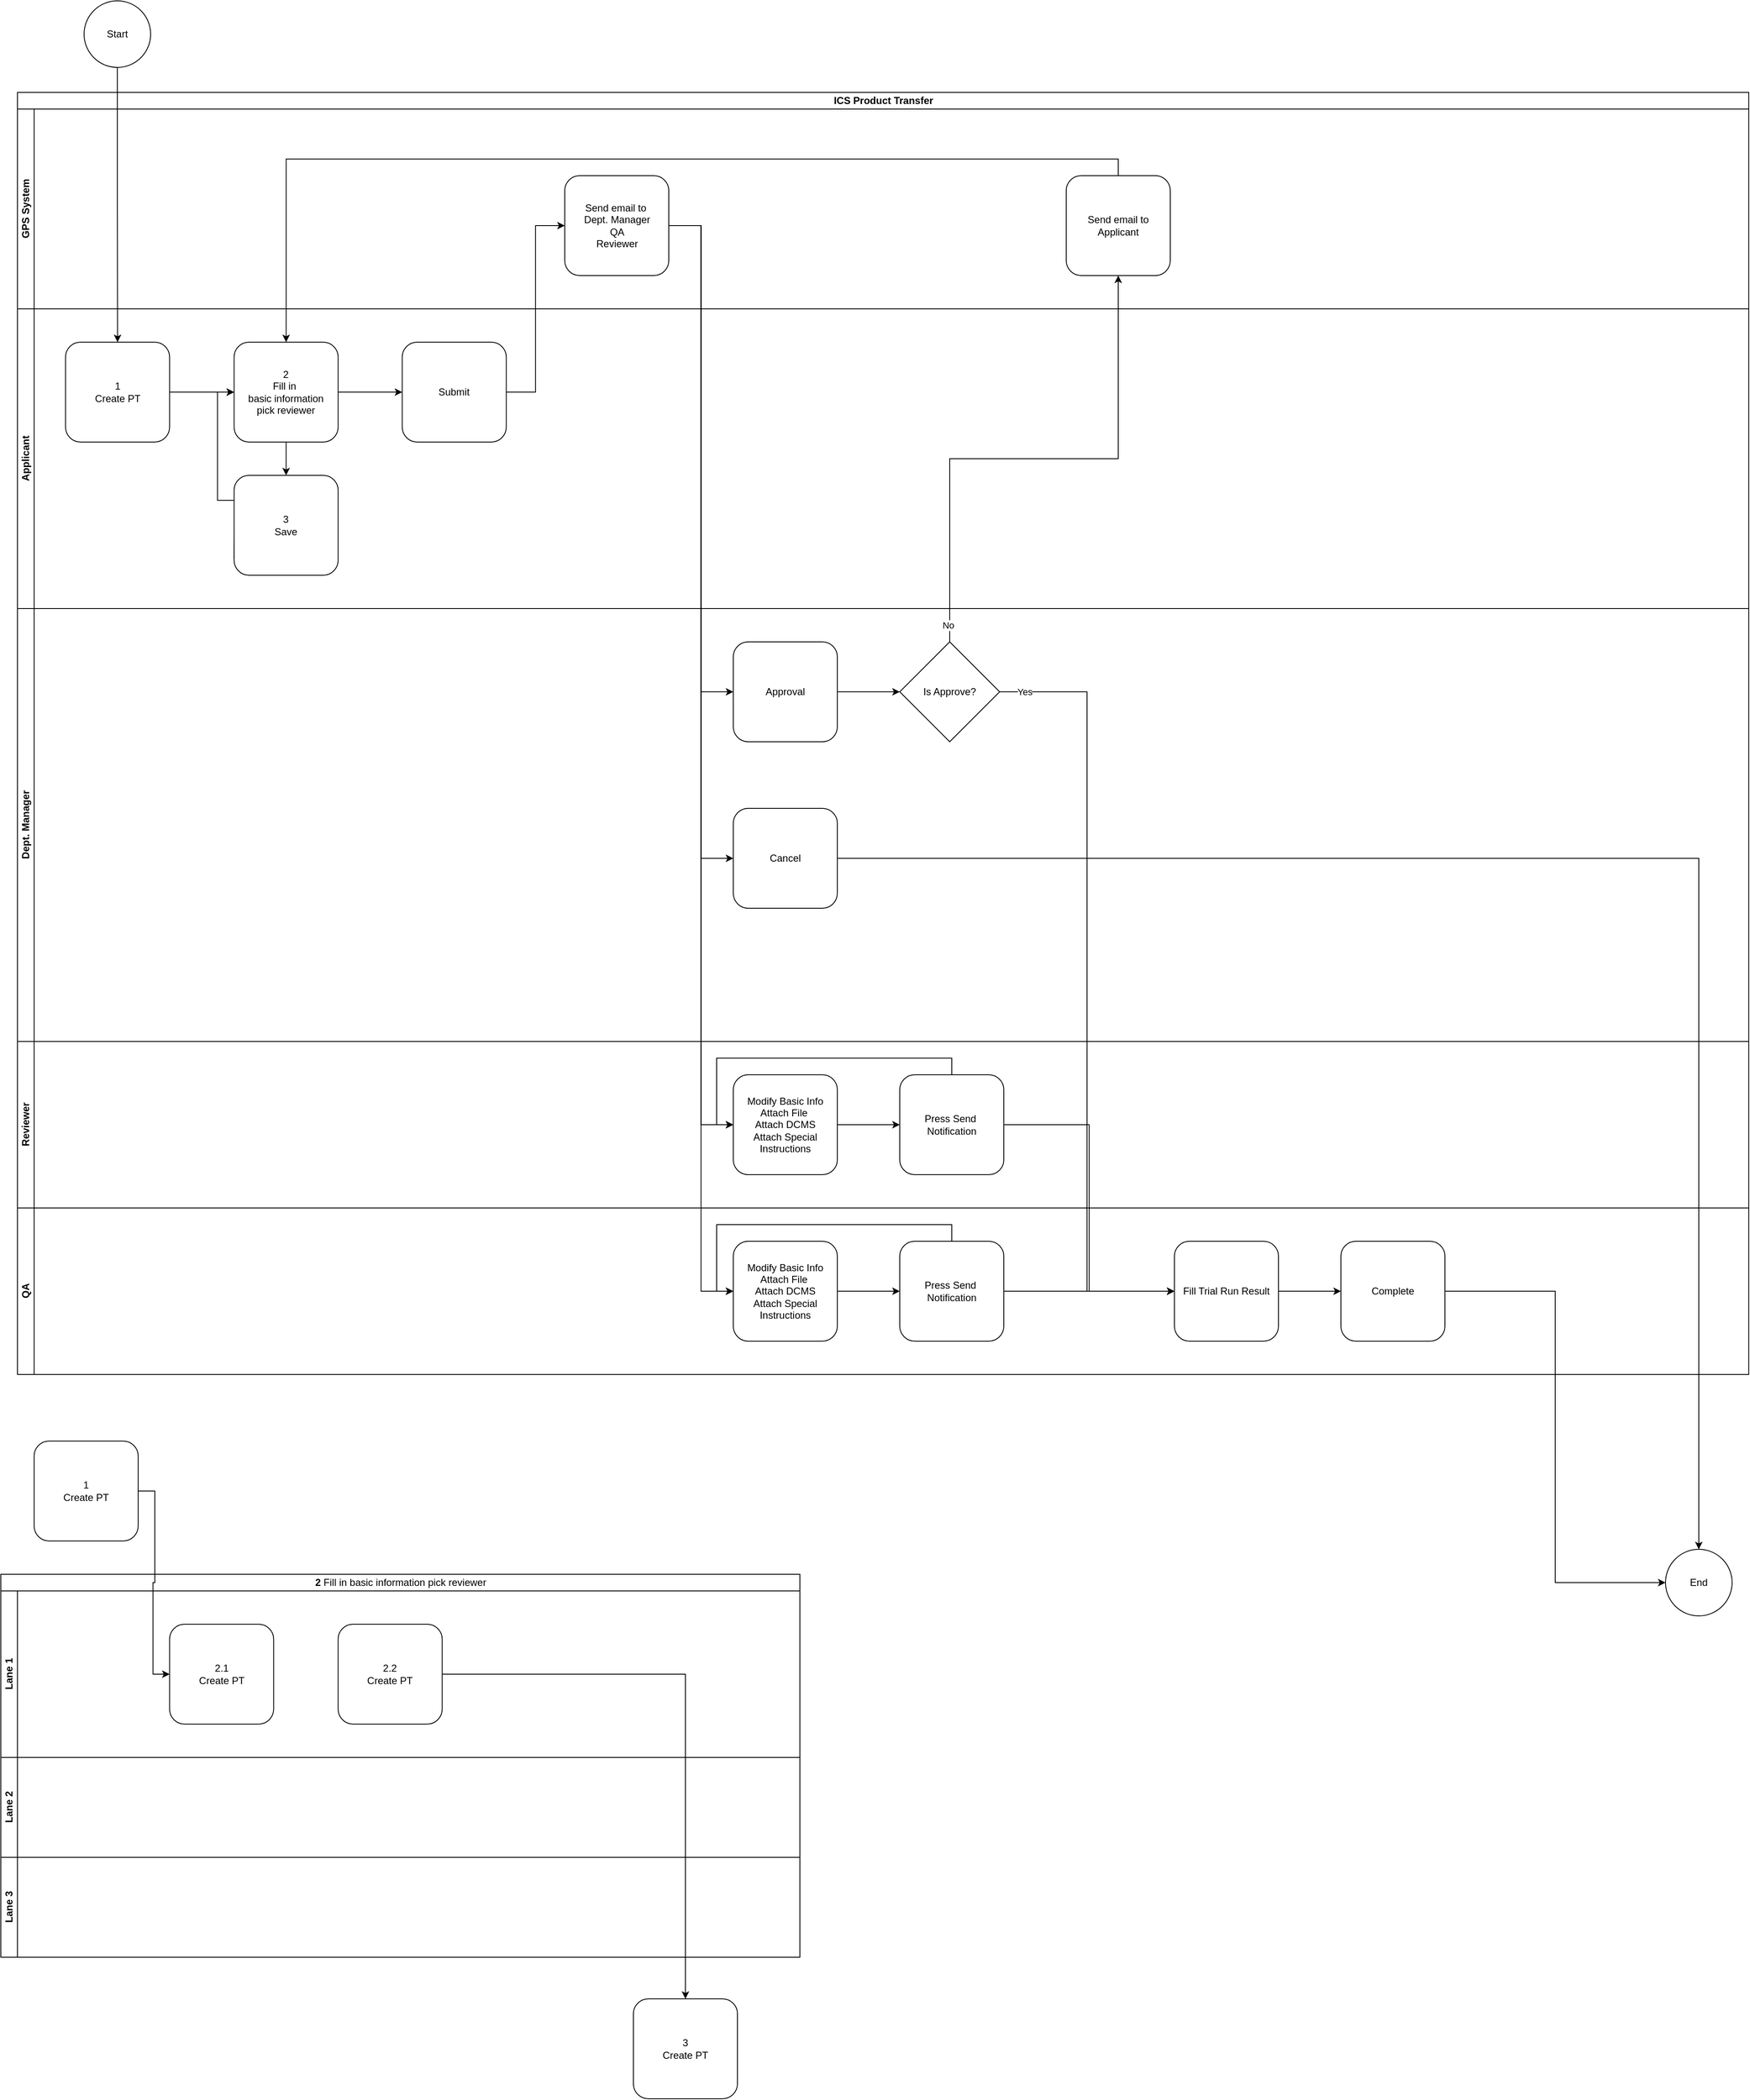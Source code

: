 <mxfile version="22.1.21" type="github">
  <diagram name="Page-1" id="x_v1J6QMZ-EttGsRpot7">
    <mxGraphModel dx="1156" dy="880" grid="1" gridSize="10" guides="1" tooltips="1" connect="1" arrows="1" fold="1" page="0" pageScale="1" pageWidth="1169" pageHeight="827" math="0" shadow="0">
      <root>
        <mxCell id="0" />
        <mxCell id="1" parent="0" />
        <mxCell id="yOd0S4cHkztZd6WocYBm-1" value="ICS Product Transfer" style="swimlane;childLayout=stackLayout;resizeParent=1;resizeParentMax=0;horizontal=1;startSize=20;horizontalStack=0;html=1;" vertex="1" parent="1">
          <mxGeometry x="60" y="140" width="2080" height="1540" as="geometry" />
        </mxCell>
        <mxCell id="yOd0S4cHkztZd6WocYBm-17" value="GPS System" style="swimlane;startSize=20;horizontal=0;html=1;" vertex="1" parent="yOd0S4cHkztZd6WocYBm-1">
          <mxGeometry y="20" width="2080" height="240" as="geometry" />
        </mxCell>
        <mxCell id="yOd0S4cHkztZd6WocYBm-16" value="Send email to&amp;nbsp;&lt;br&gt;Dept. Manager&lt;br&gt;QA&lt;br&gt;Reviewer" style="rounded=1;whiteSpace=wrap;html=1;" vertex="1" parent="yOd0S4cHkztZd6WocYBm-17">
          <mxGeometry x="657.5" y="80" width="125" height="120" as="geometry" />
        </mxCell>
        <mxCell id="yOd0S4cHkztZd6WocYBm-31" value="Send email to&lt;br&gt;Applicant" style="rounded=1;whiteSpace=wrap;html=1;" vertex="1" parent="yOd0S4cHkztZd6WocYBm-17">
          <mxGeometry x="1260" y="80" width="125" height="120" as="geometry" />
        </mxCell>
        <mxCell id="yOd0S4cHkztZd6WocYBm-2" value="Applicant" style="swimlane;startSize=20;horizontal=0;html=1;" vertex="1" parent="yOd0S4cHkztZd6WocYBm-1">
          <mxGeometry y="260" width="2080" height="360" as="geometry" />
        </mxCell>
        <mxCell id="yOd0S4cHkztZd6WocYBm-10" style="edgeStyle=orthogonalEdgeStyle;rounded=0;orthogonalLoop=1;jettySize=auto;html=1;exitX=1;exitY=0.5;exitDx=0;exitDy=0;entryX=0;entryY=0.5;entryDx=0;entryDy=0;" edge="1" parent="yOd0S4cHkztZd6WocYBm-2" source="yOd0S4cHkztZd6WocYBm-7" target="yOd0S4cHkztZd6WocYBm-9">
          <mxGeometry relative="1" as="geometry" />
        </mxCell>
        <mxCell id="yOd0S4cHkztZd6WocYBm-7" value="1&lt;br&gt;Create PT" style="rounded=1;whiteSpace=wrap;html=1;" vertex="1" parent="yOd0S4cHkztZd6WocYBm-2">
          <mxGeometry x="57.75" y="40" width="125" height="120" as="geometry" />
        </mxCell>
        <mxCell id="yOd0S4cHkztZd6WocYBm-15" style="edgeStyle=orthogonalEdgeStyle;rounded=0;orthogonalLoop=1;jettySize=auto;html=1;exitX=1;exitY=0.5;exitDx=0;exitDy=0;entryX=0;entryY=0.5;entryDx=0;entryDy=0;" edge="1" parent="yOd0S4cHkztZd6WocYBm-2" source="yOd0S4cHkztZd6WocYBm-9" target="yOd0S4cHkztZd6WocYBm-13">
          <mxGeometry relative="1" as="geometry" />
        </mxCell>
        <mxCell id="yOd0S4cHkztZd6WocYBm-18" style="edgeStyle=orthogonalEdgeStyle;rounded=0;orthogonalLoop=1;jettySize=auto;html=1;exitX=0.5;exitY=1;exitDx=0;exitDy=0;entryX=0.5;entryY=0;entryDx=0;entryDy=0;" edge="1" parent="yOd0S4cHkztZd6WocYBm-2" source="yOd0S4cHkztZd6WocYBm-9" target="yOd0S4cHkztZd6WocYBm-11">
          <mxGeometry relative="1" as="geometry" />
        </mxCell>
        <mxCell id="yOd0S4cHkztZd6WocYBm-9" value="2&lt;br&gt;Fill in&amp;nbsp;&lt;br&gt;basic information&lt;br&gt;pick reviewer" style="rounded=1;whiteSpace=wrap;html=1;" vertex="1" parent="yOd0S4cHkztZd6WocYBm-2">
          <mxGeometry x="260.25" y="40" width="125" height="120" as="geometry" />
        </mxCell>
        <mxCell id="yOd0S4cHkztZd6WocYBm-14" style="edgeStyle=orthogonalEdgeStyle;rounded=0;orthogonalLoop=1;jettySize=auto;html=1;exitX=0;exitY=0.5;exitDx=0;exitDy=0;entryX=0;entryY=0.5;entryDx=0;entryDy=0;" edge="1" parent="yOd0S4cHkztZd6WocYBm-2" target="yOd0S4cHkztZd6WocYBm-9">
          <mxGeometry relative="1" as="geometry">
            <mxPoint x="260.25" y="300" as="sourcePoint" />
          </mxGeometry>
        </mxCell>
        <mxCell id="yOd0S4cHkztZd6WocYBm-11" value="3&lt;br&gt;Save" style="rounded=1;whiteSpace=wrap;html=1;" vertex="1" parent="yOd0S4cHkztZd6WocYBm-2">
          <mxGeometry x="260.25" y="200" width="125" height="120" as="geometry" />
        </mxCell>
        <mxCell id="yOd0S4cHkztZd6WocYBm-13" value="Submit" style="rounded=1;whiteSpace=wrap;html=1;" vertex="1" parent="yOd0S4cHkztZd6WocYBm-2">
          <mxGeometry x="462.25" y="40" width="125" height="120" as="geometry" />
        </mxCell>
        <mxCell id="yOd0S4cHkztZd6WocYBm-3" value="Dept. Manager" style="swimlane;startSize=20;horizontal=0;html=1;" vertex="1" parent="yOd0S4cHkztZd6WocYBm-1">
          <mxGeometry y="620" width="2080" height="520" as="geometry" />
        </mxCell>
        <mxCell id="yOd0S4cHkztZd6WocYBm-27" style="edgeStyle=orthogonalEdgeStyle;rounded=0;orthogonalLoop=1;jettySize=auto;html=1;exitX=1;exitY=0.5;exitDx=0;exitDy=0;entryX=0;entryY=0.5;entryDx=0;entryDy=0;" edge="1" parent="yOd0S4cHkztZd6WocYBm-3" source="yOd0S4cHkztZd6WocYBm-20" target="yOd0S4cHkztZd6WocYBm-26">
          <mxGeometry relative="1" as="geometry" />
        </mxCell>
        <mxCell id="yOd0S4cHkztZd6WocYBm-20" value="Approval" style="rounded=1;whiteSpace=wrap;html=1;" vertex="1" parent="yOd0S4cHkztZd6WocYBm-3">
          <mxGeometry x="860" y="40" width="125" height="120" as="geometry" />
        </mxCell>
        <mxCell id="yOd0S4cHkztZd6WocYBm-22" value="Cancel" style="rounded=1;whiteSpace=wrap;html=1;" vertex="1" parent="yOd0S4cHkztZd6WocYBm-3">
          <mxGeometry x="860" y="240" width="125" height="120" as="geometry" />
        </mxCell>
        <mxCell id="yOd0S4cHkztZd6WocYBm-26" value="Is Approve?" style="rhombus;whiteSpace=wrap;html=1;" vertex="1" parent="yOd0S4cHkztZd6WocYBm-3">
          <mxGeometry x="1060" y="40" width="120" height="120" as="geometry" />
        </mxCell>
        <mxCell id="yOd0S4cHkztZd6WocYBm-4" value="Reviewer" style="swimlane;startSize=20;horizontal=0;html=1;" vertex="1" parent="yOd0S4cHkztZd6WocYBm-1">
          <mxGeometry y="1140" width="2080" height="200" as="geometry" />
        </mxCell>
        <mxCell id="yOd0S4cHkztZd6WocYBm-37" style="edgeStyle=orthogonalEdgeStyle;rounded=0;orthogonalLoop=1;jettySize=auto;html=1;exitX=1;exitY=0.5;exitDx=0;exitDy=0;entryX=0;entryY=0.5;entryDx=0;entryDy=0;" edge="1" parent="yOd0S4cHkztZd6WocYBm-4" source="yOd0S4cHkztZd6WocYBm-29" target="yOd0S4cHkztZd6WocYBm-36">
          <mxGeometry relative="1" as="geometry" />
        </mxCell>
        <mxCell id="yOd0S4cHkztZd6WocYBm-29" value="Modify Basic Info&lt;br&gt;Attach File&amp;nbsp;&lt;br&gt;Attach DCMS&lt;br&gt;Attach Special Instructions" style="rounded=1;whiteSpace=wrap;html=1;" vertex="1" parent="yOd0S4cHkztZd6WocYBm-4">
          <mxGeometry x="860" y="40" width="125" height="120" as="geometry" />
        </mxCell>
        <mxCell id="yOd0S4cHkztZd6WocYBm-53" style="edgeStyle=orthogonalEdgeStyle;rounded=0;orthogonalLoop=1;jettySize=auto;html=1;exitX=0.5;exitY=0;exitDx=0;exitDy=0;entryX=0;entryY=0.5;entryDx=0;entryDy=0;" edge="1" parent="yOd0S4cHkztZd6WocYBm-4" source="yOd0S4cHkztZd6WocYBm-36" target="yOd0S4cHkztZd6WocYBm-29">
          <mxGeometry relative="1" as="geometry" />
        </mxCell>
        <mxCell id="yOd0S4cHkztZd6WocYBm-36" value="Press Send&amp;nbsp;&lt;br&gt;Notification" style="rounded=1;whiteSpace=wrap;html=1;" vertex="1" parent="yOd0S4cHkztZd6WocYBm-4">
          <mxGeometry x="1060" y="40" width="125" height="120" as="geometry" />
        </mxCell>
        <mxCell id="yOd0S4cHkztZd6WocYBm-19" style="edgeStyle=orthogonalEdgeStyle;rounded=0;orthogonalLoop=1;jettySize=auto;html=1;exitX=1;exitY=0.5;exitDx=0;exitDy=0;entryX=0;entryY=0.5;entryDx=0;entryDy=0;" edge="1" parent="yOd0S4cHkztZd6WocYBm-1" source="yOd0S4cHkztZd6WocYBm-13" target="yOd0S4cHkztZd6WocYBm-16">
          <mxGeometry relative="1" as="geometry" />
        </mxCell>
        <mxCell id="yOd0S4cHkztZd6WocYBm-23" style="edgeStyle=orthogonalEdgeStyle;rounded=0;orthogonalLoop=1;jettySize=auto;html=1;exitX=1;exitY=0.5;exitDx=0;exitDy=0;entryX=0;entryY=0.5;entryDx=0;entryDy=0;" edge="1" parent="yOd0S4cHkztZd6WocYBm-1" source="yOd0S4cHkztZd6WocYBm-16" target="yOd0S4cHkztZd6WocYBm-22">
          <mxGeometry relative="1" as="geometry" />
        </mxCell>
        <mxCell id="yOd0S4cHkztZd6WocYBm-32" style="edgeStyle=orthogonalEdgeStyle;rounded=0;orthogonalLoop=1;jettySize=auto;html=1;exitX=0.5;exitY=0;exitDx=0;exitDy=0;entryX=0.5;entryY=1;entryDx=0;entryDy=0;" edge="1" parent="yOd0S4cHkztZd6WocYBm-1" source="yOd0S4cHkztZd6WocYBm-26" target="yOd0S4cHkztZd6WocYBm-31">
          <mxGeometry relative="1" as="geometry" />
        </mxCell>
        <mxCell id="yOd0S4cHkztZd6WocYBm-33" value="No" style="edgeLabel;html=1;align=center;verticalAlign=middle;resizable=0;points=[];" vertex="1" connectable="0" parent="yOd0S4cHkztZd6WocYBm-32">
          <mxGeometry x="-0.938" y="2" relative="1" as="geometry">
            <mxPoint as="offset" />
          </mxGeometry>
        </mxCell>
        <mxCell id="yOd0S4cHkztZd6WocYBm-34" style="edgeStyle=orthogonalEdgeStyle;rounded=0;orthogonalLoop=1;jettySize=auto;html=1;exitX=0.5;exitY=0;exitDx=0;exitDy=0;entryX=0.5;entryY=0;entryDx=0;entryDy=0;" edge="1" parent="yOd0S4cHkztZd6WocYBm-1" source="yOd0S4cHkztZd6WocYBm-31" target="yOd0S4cHkztZd6WocYBm-9">
          <mxGeometry relative="1" as="geometry" />
        </mxCell>
        <mxCell id="yOd0S4cHkztZd6WocYBm-35" style="edgeStyle=orthogonalEdgeStyle;rounded=0;orthogonalLoop=1;jettySize=auto;html=1;exitX=1;exitY=0.5;exitDx=0;exitDy=0;entryX=0;entryY=0.5;entryDx=0;entryDy=0;" edge="1" parent="yOd0S4cHkztZd6WocYBm-1" source="yOd0S4cHkztZd6WocYBm-16" target="yOd0S4cHkztZd6WocYBm-29">
          <mxGeometry relative="1" as="geometry" />
        </mxCell>
        <mxCell id="yOd0S4cHkztZd6WocYBm-40" style="edgeStyle=orthogonalEdgeStyle;rounded=0;orthogonalLoop=1;jettySize=auto;html=1;exitX=1;exitY=0.5;exitDx=0;exitDy=0;entryX=0;entryY=0.5;entryDx=0;entryDy=0;" edge="1" parent="yOd0S4cHkztZd6WocYBm-1" source="yOd0S4cHkztZd6WocYBm-16" target="yOd0S4cHkztZd6WocYBm-38">
          <mxGeometry relative="1" as="geometry" />
        </mxCell>
        <mxCell id="yOd0S4cHkztZd6WocYBm-42" style="edgeStyle=orthogonalEdgeStyle;rounded=0;orthogonalLoop=1;jettySize=auto;html=1;exitX=1;exitY=0.5;exitDx=0;exitDy=0;entryX=0;entryY=0.5;entryDx=0;entryDy=0;" edge="1" parent="yOd0S4cHkztZd6WocYBm-1" source="yOd0S4cHkztZd6WocYBm-26" target="yOd0S4cHkztZd6WocYBm-41">
          <mxGeometry relative="1" as="geometry" />
        </mxCell>
        <mxCell id="yOd0S4cHkztZd6WocYBm-44" value="Yes" style="edgeLabel;html=1;align=center;verticalAlign=middle;resizable=0;points=[];" vertex="1" connectable="0" parent="yOd0S4cHkztZd6WocYBm-42">
          <mxGeometry x="-0.92" y="-3" relative="1" as="geometry">
            <mxPoint x="-7" y="-3" as="offset" />
          </mxGeometry>
        </mxCell>
        <mxCell id="yOd0S4cHkztZd6WocYBm-43" style="edgeStyle=orthogonalEdgeStyle;rounded=0;orthogonalLoop=1;jettySize=auto;html=1;exitX=1;exitY=0.5;exitDx=0;exitDy=0;entryX=0;entryY=0.5;entryDx=0;entryDy=0;" edge="1" parent="yOd0S4cHkztZd6WocYBm-1" source="yOd0S4cHkztZd6WocYBm-36" target="yOd0S4cHkztZd6WocYBm-41">
          <mxGeometry relative="1" as="geometry" />
        </mxCell>
        <mxCell id="yOd0S4cHkztZd6WocYBm-5" value="QA" style="swimlane;startSize=20;horizontal=0;html=1;" vertex="1" parent="yOd0S4cHkztZd6WocYBm-1">
          <mxGeometry y="1340" width="2080" height="200" as="geometry" />
        </mxCell>
        <mxCell id="yOd0S4cHkztZd6WocYBm-45" style="edgeStyle=orthogonalEdgeStyle;rounded=0;orthogonalLoop=1;jettySize=auto;html=1;exitX=1;exitY=0.5;exitDx=0;exitDy=0;entryX=0;entryY=0.5;entryDx=0;entryDy=0;" edge="1" parent="yOd0S4cHkztZd6WocYBm-5" source="yOd0S4cHkztZd6WocYBm-38" target="yOd0S4cHkztZd6WocYBm-46">
          <mxGeometry relative="1" as="geometry">
            <mxPoint x="1070" y="150" as="targetPoint" />
          </mxGeometry>
        </mxCell>
        <mxCell id="yOd0S4cHkztZd6WocYBm-38" value="Modify Basic Info&lt;br&gt;Attach File&amp;nbsp;&lt;br&gt;Attach DCMS&lt;br&gt;Attach Special Instructions" style="rounded=1;whiteSpace=wrap;html=1;" vertex="1" parent="yOd0S4cHkztZd6WocYBm-5">
          <mxGeometry x="860" y="40" width="125" height="120" as="geometry" />
        </mxCell>
        <mxCell id="yOd0S4cHkztZd6WocYBm-49" style="edgeStyle=orthogonalEdgeStyle;rounded=0;orthogonalLoop=1;jettySize=auto;html=1;exitX=1;exitY=0.5;exitDx=0;exitDy=0;entryX=0;entryY=0.5;entryDx=0;entryDy=0;" edge="1" parent="yOd0S4cHkztZd6WocYBm-5" source="yOd0S4cHkztZd6WocYBm-41" target="yOd0S4cHkztZd6WocYBm-48">
          <mxGeometry relative="1" as="geometry" />
        </mxCell>
        <mxCell id="yOd0S4cHkztZd6WocYBm-41" value="Fill Trial Run Result" style="rounded=1;whiteSpace=wrap;html=1;" vertex="1" parent="yOd0S4cHkztZd6WocYBm-5">
          <mxGeometry x="1390" y="40" width="125" height="120" as="geometry" />
        </mxCell>
        <mxCell id="yOd0S4cHkztZd6WocYBm-47" style="edgeStyle=orthogonalEdgeStyle;rounded=0;orthogonalLoop=1;jettySize=auto;html=1;exitX=1;exitY=0.5;exitDx=0;exitDy=0;entryX=0;entryY=0.5;entryDx=0;entryDy=0;" edge="1" parent="yOd0S4cHkztZd6WocYBm-5" source="yOd0S4cHkztZd6WocYBm-46" target="yOd0S4cHkztZd6WocYBm-41">
          <mxGeometry relative="1" as="geometry" />
        </mxCell>
        <mxCell id="yOd0S4cHkztZd6WocYBm-54" style="edgeStyle=orthogonalEdgeStyle;rounded=0;orthogonalLoop=1;jettySize=auto;html=1;exitX=0.5;exitY=0;exitDx=0;exitDy=0;entryX=0;entryY=0.5;entryDx=0;entryDy=0;" edge="1" parent="yOd0S4cHkztZd6WocYBm-5" source="yOd0S4cHkztZd6WocYBm-46" target="yOd0S4cHkztZd6WocYBm-38">
          <mxGeometry relative="1" as="geometry" />
        </mxCell>
        <mxCell id="yOd0S4cHkztZd6WocYBm-46" value="Press Send&amp;nbsp;&lt;br&gt;Notification" style="rounded=1;whiteSpace=wrap;html=1;" vertex="1" parent="yOd0S4cHkztZd6WocYBm-5">
          <mxGeometry x="1060" y="40" width="125" height="120" as="geometry" />
        </mxCell>
        <mxCell id="yOd0S4cHkztZd6WocYBm-48" value="Complete" style="rounded=1;whiteSpace=wrap;html=1;" vertex="1" parent="yOd0S4cHkztZd6WocYBm-5">
          <mxGeometry x="1590" y="40" width="125" height="120" as="geometry" />
        </mxCell>
        <mxCell id="yOd0S4cHkztZd6WocYBm-52" style="edgeStyle=orthogonalEdgeStyle;rounded=0;orthogonalLoop=1;jettySize=auto;html=1;exitX=1;exitY=0.5;exitDx=0;exitDy=0;entryX=0;entryY=0.5;entryDx=0;entryDy=0;" edge="1" parent="yOd0S4cHkztZd6WocYBm-1" source="yOd0S4cHkztZd6WocYBm-16" target="yOd0S4cHkztZd6WocYBm-20">
          <mxGeometry relative="1" as="geometry" />
        </mxCell>
        <mxCell id="yOd0S4cHkztZd6WocYBm-8" style="edgeStyle=orthogonalEdgeStyle;rounded=0;orthogonalLoop=1;jettySize=auto;html=1;exitX=0.5;exitY=1;exitDx=0;exitDy=0;entryX=0.5;entryY=0;entryDx=0;entryDy=0;" edge="1" parent="1" source="yOd0S4cHkztZd6WocYBm-6" target="yOd0S4cHkztZd6WocYBm-7">
          <mxGeometry relative="1" as="geometry" />
        </mxCell>
        <mxCell id="yOd0S4cHkztZd6WocYBm-6" value="Start" style="ellipse;whiteSpace=wrap;html=1;aspect=fixed;" vertex="1" parent="1">
          <mxGeometry x="140" y="30" width="80" height="80" as="geometry" />
        </mxCell>
        <mxCell id="yOd0S4cHkztZd6WocYBm-24" value="End" style="ellipse;whiteSpace=wrap;html=1;aspect=fixed;" vertex="1" parent="1">
          <mxGeometry x="2040" y="1890" width="80" height="80" as="geometry" />
        </mxCell>
        <mxCell id="yOd0S4cHkztZd6WocYBm-25" style="edgeStyle=orthogonalEdgeStyle;rounded=0;orthogonalLoop=1;jettySize=auto;html=1;exitX=1;exitY=0.5;exitDx=0;exitDy=0;" edge="1" parent="1" source="yOd0S4cHkztZd6WocYBm-22" target="yOd0S4cHkztZd6WocYBm-24">
          <mxGeometry relative="1" as="geometry" />
        </mxCell>
        <mxCell id="yOd0S4cHkztZd6WocYBm-50" style="edgeStyle=orthogonalEdgeStyle;rounded=0;orthogonalLoop=1;jettySize=auto;html=1;exitX=1;exitY=0.5;exitDx=0;exitDy=0;entryX=0;entryY=0.5;entryDx=0;entryDy=0;" edge="1" parent="1" source="yOd0S4cHkztZd6WocYBm-48" target="yOd0S4cHkztZd6WocYBm-24">
          <mxGeometry relative="1" as="geometry" />
        </mxCell>
        <mxCell id="yOd0S4cHkztZd6WocYBm-55" value="2&amp;nbsp;&lt;span style=&quot;font-weight: 400;&quot;&gt;Fill in&amp;nbsp;&lt;/span&gt;&lt;span style=&quot;font-weight: 400;&quot;&gt;basic information&amp;nbsp;&lt;/span&gt;&lt;span style=&quot;font-weight: 400;&quot;&gt;pick reviewer&lt;/span&gt;" style="swimlane;childLayout=stackLayout;resizeParent=1;resizeParentMax=0;horizontal=1;startSize=20;horizontalStack=0;html=1;" vertex="1" parent="1">
          <mxGeometry x="40" y="1920" width="960" height="460" as="geometry" />
        </mxCell>
        <mxCell id="yOd0S4cHkztZd6WocYBm-56" value="Lane 1" style="swimlane;startSize=20;horizontal=0;html=1;" vertex="1" parent="yOd0S4cHkztZd6WocYBm-55">
          <mxGeometry y="20" width="960" height="200" as="geometry" />
        </mxCell>
        <mxCell id="yOd0S4cHkztZd6WocYBm-60" value="2.1&lt;br&gt;Create PT" style="rounded=1;whiteSpace=wrap;html=1;" vertex="1" parent="yOd0S4cHkztZd6WocYBm-56">
          <mxGeometry x="202.75" y="40" width="125" height="120" as="geometry" />
        </mxCell>
        <mxCell id="yOd0S4cHkztZd6WocYBm-62" value="2.2&lt;br&gt;Create PT" style="rounded=1;whiteSpace=wrap;html=1;" vertex="1" parent="yOd0S4cHkztZd6WocYBm-56">
          <mxGeometry x="405.25" y="40" width="125" height="120" as="geometry" />
        </mxCell>
        <mxCell id="yOd0S4cHkztZd6WocYBm-57" value="Lane 2" style="swimlane;startSize=20;horizontal=0;html=1;" vertex="1" parent="yOd0S4cHkztZd6WocYBm-55">
          <mxGeometry y="220" width="960" height="120" as="geometry" />
        </mxCell>
        <mxCell id="yOd0S4cHkztZd6WocYBm-58" value="Lane 3" style="swimlane;startSize=20;horizontal=0;html=1;" vertex="1" parent="yOd0S4cHkztZd6WocYBm-55">
          <mxGeometry y="340" width="960" height="120" as="geometry" />
        </mxCell>
        <mxCell id="yOd0S4cHkztZd6WocYBm-61" style="edgeStyle=orthogonalEdgeStyle;rounded=0;orthogonalLoop=1;jettySize=auto;html=1;exitX=1;exitY=0.5;exitDx=0;exitDy=0;entryX=0;entryY=0.5;entryDx=0;entryDy=0;" edge="1" parent="1" source="yOd0S4cHkztZd6WocYBm-59" target="yOd0S4cHkztZd6WocYBm-60">
          <mxGeometry relative="1" as="geometry" />
        </mxCell>
        <mxCell id="yOd0S4cHkztZd6WocYBm-59" value="1&lt;br&gt;Create PT" style="rounded=1;whiteSpace=wrap;html=1;" vertex="1" parent="1">
          <mxGeometry x="80" y="1760" width="125" height="120" as="geometry" />
        </mxCell>
        <mxCell id="yOd0S4cHkztZd6WocYBm-63" value="3&lt;br&gt;Create PT" style="rounded=1;whiteSpace=wrap;html=1;" vertex="1" parent="1">
          <mxGeometry x="800" y="2430" width="125" height="120" as="geometry" />
        </mxCell>
        <mxCell id="yOd0S4cHkztZd6WocYBm-64" style="edgeStyle=orthogonalEdgeStyle;rounded=0;orthogonalLoop=1;jettySize=auto;html=1;exitX=1;exitY=0.5;exitDx=0;exitDy=0;entryX=0.5;entryY=0;entryDx=0;entryDy=0;" edge="1" parent="1" source="yOd0S4cHkztZd6WocYBm-62" target="yOd0S4cHkztZd6WocYBm-63">
          <mxGeometry relative="1" as="geometry" />
        </mxCell>
      </root>
    </mxGraphModel>
  </diagram>
</mxfile>
